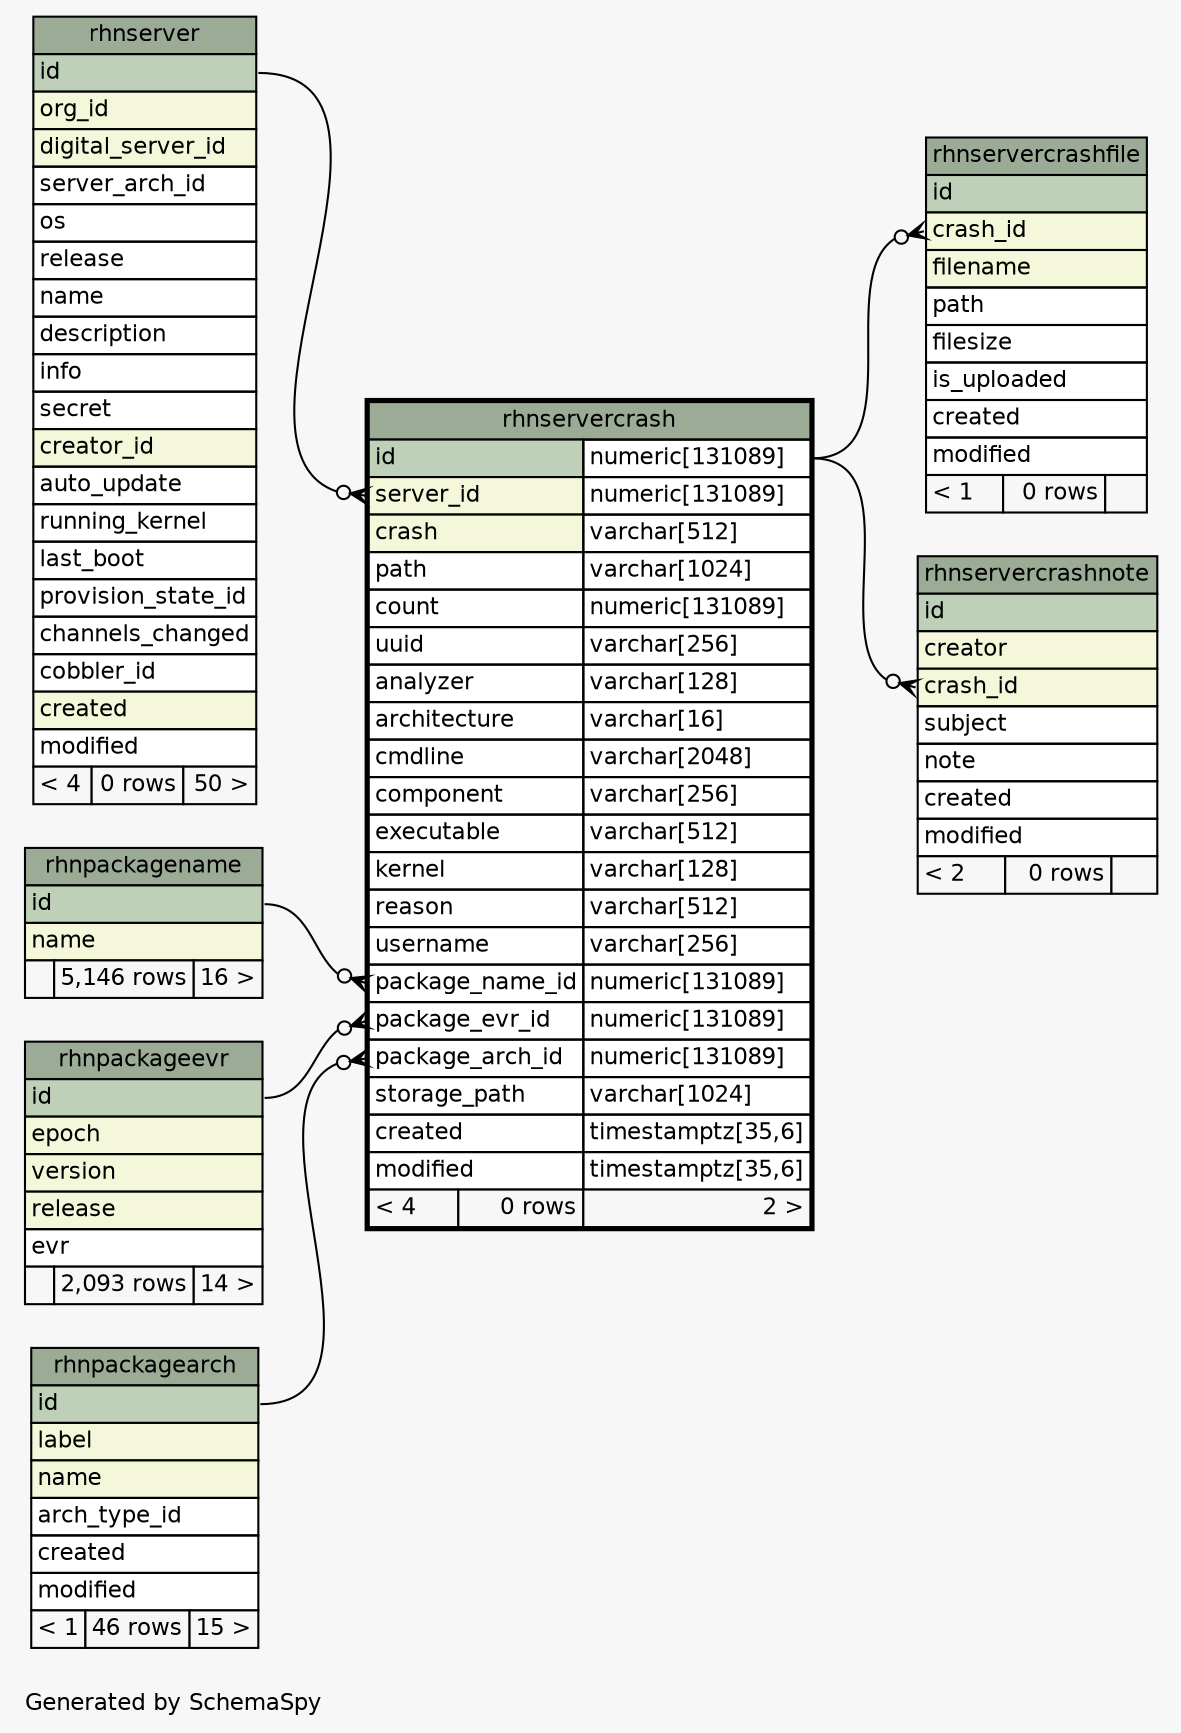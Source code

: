 // dot 2.26.0 on Linux 2.6.32-504.el6.x86_64
// SchemaSpy rev 590
digraph "oneDegreeRelationshipsDiagram" {
  graph [
    rankdir="RL"
    bgcolor="#f7f7f7"
    label="\nGenerated by SchemaSpy"
    labeljust="l"
    nodesep="0.18"
    ranksep="0.46"
    fontname="Helvetica"
    fontsize="11"
  ];
  node [
    fontname="Helvetica"
    fontsize="11"
    shape="plaintext"
  ];
  edge [
    arrowsize="0.8"
  ];
  "rhnservercrash":"package_arch_id":w -> "rhnpackagearch":"id":e [arrowhead=none dir=back arrowtail=crowodot];
  "rhnservercrash":"package_evr_id":w -> "rhnpackageevr":"id":e [arrowhead=none dir=back arrowtail=crowodot];
  "rhnservercrash":"package_name_id":w -> "rhnpackagename":"id":e [arrowhead=none dir=back arrowtail=crowodot];
  "rhnservercrash":"server_id":w -> "rhnserver":"id":e [arrowhead=none dir=back arrowtail=crowodot];
  "rhnservercrashfile":"crash_id":w -> "rhnservercrash":"id.type":e [arrowhead=none dir=back arrowtail=crowodot];
  "rhnservercrashnote":"crash_id":w -> "rhnservercrash":"id.type":e [arrowhead=none dir=back arrowtail=crowodot];
  "rhnpackagearch" [
    label=<
    <TABLE BORDER="0" CELLBORDER="1" CELLSPACING="0" BGCOLOR="#ffffff">
      <TR><TD COLSPAN="3" BGCOLOR="#9bab96" ALIGN="CENTER">rhnpackagearch</TD></TR>
      <TR><TD PORT="id" COLSPAN="3" BGCOLOR="#bed1b8" ALIGN="LEFT">id</TD></TR>
      <TR><TD PORT="label" COLSPAN="3" BGCOLOR="#f4f7da" ALIGN="LEFT">label</TD></TR>
      <TR><TD PORT="name" COLSPAN="3" BGCOLOR="#f4f7da" ALIGN="LEFT">name</TD></TR>
      <TR><TD PORT="arch_type_id" COLSPAN="3" ALIGN="LEFT">arch_type_id</TD></TR>
      <TR><TD PORT="created" COLSPAN="3" ALIGN="LEFT">created</TD></TR>
      <TR><TD PORT="modified" COLSPAN="3" ALIGN="LEFT">modified</TD></TR>
      <TR><TD ALIGN="LEFT" BGCOLOR="#f7f7f7">&lt; 1</TD><TD ALIGN="RIGHT" BGCOLOR="#f7f7f7">46 rows</TD><TD ALIGN="RIGHT" BGCOLOR="#f7f7f7">15 &gt;</TD></TR>
    </TABLE>>
    URL="rhnpackagearch.html"
    tooltip="rhnpackagearch"
  ];
  "rhnpackageevr" [
    label=<
    <TABLE BORDER="0" CELLBORDER="1" CELLSPACING="0" BGCOLOR="#ffffff">
      <TR><TD COLSPAN="3" BGCOLOR="#9bab96" ALIGN="CENTER">rhnpackageevr</TD></TR>
      <TR><TD PORT="id" COLSPAN="3" BGCOLOR="#bed1b8" ALIGN="LEFT">id</TD></TR>
      <TR><TD PORT="epoch" COLSPAN="3" BGCOLOR="#f4f7da" ALIGN="LEFT">epoch</TD></TR>
      <TR><TD PORT="version" COLSPAN="3" BGCOLOR="#f4f7da" ALIGN="LEFT">version</TD></TR>
      <TR><TD PORT="release" COLSPAN="3" BGCOLOR="#f4f7da" ALIGN="LEFT">release</TD></TR>
      <TR><TD PORT="evr" COLSPAN="3" ALIGN="LEFT">evr</TD></TR>
      <TR><TD ALIGN="LEFT" BGCOLOR="#f7f7f7">  </TD><TD ALIGN="RIGHT" BGCOLOR="#f7f7f7">2,093 rows</TD><TD ALIGN="RIGHT" BGCOLOR="#f7f7f7">14 &gt;</TD></TR>
    </TABLE>>
    URL="rhnpackageevr.html"
    tooltip="rhnpackageevr"
  ];
  "rhnpackagename" [
    label=<
    <TABLE BORDER="0" CELLBORDER="1" CELLSPACING="0" BGCOLOR="#ffffff">
      <TR><TD COLSPAN="3" BGCOLOR="#9bab96" ALIGN="CENTER">rhnpackagename</TD></TR>
      <TR><TD PORT="id" COLSPAN="3" BGCOLOR="#bed1b8" ALIGN="LEFT">id</TD></TR>
      <TR><TD PORT="name" COLSPAN="3" BGCOLOR="#f4f7da" ALIGN="LEFT">name</TD></TR>
      <TR><TD ALIGN="LEFT" BGCOLOR="#f7f7f7">  </TD><TD ALIGN="RIGHT" BGCOLOR="#f7f7f7">5,146 rows</TD><TD ALIGN="RIGHT" BGCOLOR="#f7f7f7">16 &gt;</TD></TR>
    </TABLE>>
    URL="rhnpackagename.html"
    tooltip="rhnpackagename"
  ];
  "rhnserver" [
    label=<
    <TABLE BORDER="0" CELLBORDER="1" CELLSPACING="0" BGCOLOR="#ffffff">
      <TR><TD COLSPAN="3" BGCOLOR="#9bab96" ALIGN="CENTER">rhnserver</TD></TR>
      <TR><TD PORT="id" COLSPAN="3" BGCOLOR="#bed1b8" ALIGN="LEFT">id</TD></TR>
      <TR><TD PORT="org_id" COLSPAN="3" BGCOLOR="#f4f7da" ALIGN="LEFT">org_id</TD></TR>
      <TR><TD PORT="digital_server_id" COLSPAN="3" BGCOLOR="#f4f7da" ALIGN="LEFT">digital_server_id</TD></TR>
      <TR><TD PORT="server_arch_id" COLSPAN="3" ALIGN="LEFT">server_arch_id</TD></TR>
      <TR><TD PORT="os" COLSPAN="3" ALIGN="LEFT">os</TD></TR>
      <TR><TD PORT="release" COLSPAN="3" ALIGN="LEFT">release</TD></TR>
      <TR><TD PORT="name" COLSPAN="3" ALIGN="LEFT">name</TD></TR>
      <TR><TD PORT="description" COLSPAN="3" ALIGN="LEFT">description</TD></TR>
      <TR><TD PORT="info" COLSPAN="3" ALIGN="LEFT">info</TD></TR>
      <TR><TD PORT="secret" COLSPAN="3" ALIGN="LEFT">secret</TD></TR>
      <TR><TD PORT="creator_id" COLSPAN="3" BGCOLOR="#f4f7da" ALIGN="LEFT">creator_id</TD></TR>
      <TR><TD PORT="auto_update" COLSPAN="3" ALIGN="LEFT">auto_update</TD></TR>
      <TR><TD PORT="running_kernel" COLSPAN="3" ALIGN="LEFT">running_kernel</TD></TR>
      <TR><TD PORT="last_boot" COLSPAN="3" ALIGN="LEFT">last_boot</TD></TR>
      <TR><TD PORT="provision_state_id" COLSPAN="3" ALIGN="LEFT">provision_state_id</TD></TR>
      <TR><TD PORT="channels_changed" COLSPAN="3" ALIGN="LEFT">channels_changed</TD></TR>
      <TR><TD PORT="cobbler_id" COLSPAN="3" ALIGN="LEFT">cobbler_id</TD></TR>
      <TR><TD PORT="created" COLSPAN="3" BGCOLOR="#f4f7da" ALIGN="LEFT">created</TD></TR>
      <TR><TD PORT="modified" COLSPAN="3" ALIGN="LEFT">modified</TD></TR>
      <TR><TD ALIGN="LEFT" BGCOLOR="#f7f7f7">&lt; 4</TD><TD ALIGN="RIGHT" BGCOLOR="#f7f7f7">0 rows</TD><TD ALIGN="RIGHT" BGCOLOR="#f7f7f7">50 &gt;</TD></TR>
    </TABLE>>
    URL="rhnserver.html"
    tooltip="rhnserver"
  ];
  "rhnservercrash" [
    label=<
    <TABLE BORDER="2" CELLBORDER="1" CELLSPACING="0" BGCOLOR="#ffffff">
      <TR><TD COLSPAN="3" BGCOLOR="#9bab96" ALIGN="CENTER">rhnservercrash</TD></TR>
      <TR><TD PORT="id" COLSPAN="2" BGCOLOR="#bed1b8" ALIGN="LEFT">id</TD><TD PORT="id.type" ALIGN="LEFT">numeric[131089]</TD></TR>
      <TR><TD PORT="server_id" COLSPAN="2" BGCOLOR="#f4f7da" ALIGN="LEFT">server_id</TD><TD PORT="server_id.type" ALIGN="LEFT">numeric[131089]</TD></TR>
      <TR><TD PORT="crash" COLSPAN="2" BGCOLOR="#f4f7da" ALIGN="LEFT">crash</TD><TD PORT="crash.type" ALIGN="LEFT">varchar[512]</TD></TR>
      <TR><TD PORT="path" COLSPAN="2" ALIGN="LEFT">path</TD><TD PORT="path.type" ALIGN="LEFT">varchar[1024]</TD></TR>
      <TR><TD PORT="count" COLSPAN="2" ALIGN="LEFT">count</TD><TD PORT="count.type" ALIGN="LEFT">numeric[131089]</TD></TR>
      <TR><TD PORT="uuid" COLSPAN="2" ALIGN="LEFT">uuid</TD><TD PORT="uuid.type" ALIGN="LEFT">varchar[256]</TD></TR>
      <TR><TD PORT="analyzer" COLSPAN="2" ALIGN="LEFT">analyzer</TD><TD PORT="analyzer.type" ALIGN="LEFT">varchar[128]</TD></TR>
      <TR><TD PORT="architecture" COLSPAN="2" ALIGN="LEFT">architecture</TD><TD PORT="architecture.type" ALIGN="LEFT">varchar[16]</TD></TR>
      <TR><TD PORT="cmdline" COLSPAN="2" ALIGN="LEFT">cmdline</TD><TD PORT="cmdline.type" ALIGN="LEFT">varchar[2048]</TD></TR>
      <TR><TD PORT="component" COLSPAN="2" ALIGN="LEFT">component</TD><TD PORT="component.type" ALIGN="LEFT">varchar[256]</TD></TR>
      <TR><TD PORT="executable" COLSPAN="2" ALIGN="LEFT">executable</TD><TD PORT="executable.type" ALIGN="LEFT">varchar[512]</TD></TR>
      <TR><TD PORT="kernel" COLSPAN="2" ALIGN="LEFT">kernel</TD><TD PORT="kernel.type" ALIGN="LEFT">varchar[128]</TD></TR>
      <TR><TD PORT="reason" COLSPAN="2" ALIGN="LEFT">reason</TD><TD PORT="reason.type" ALIGN="LEFT">varchar[512]</TD></TR>
      <TR><TD PORT="username" COLSPAN="2" ALIGN="LEFT">username</TD><TD PORT="username.type" ALIGN="LEFT">varchar[256]</TD></TR>
      <TR><TD PORT="package_name_id" COLSPAN="2" ALIGN="LEFT">package_name_id</TD><TD PORT="package_name_id.type" ALIGN="LEFT">numeric[131089]</TD></TR>
      <TR><TD PORT="package_evr_id" COLSPAN="2" ALIGN="LEFT">package_evr_id</TD><TD PORT="package_evr_id.type" ALIGN="LEFT">numeric[131089]</TD></TR>
      <TR><TD PORT="package_arch_id" COLSPAN="2" ALIGN="LEFT">package_arch_id</TD><TD PORT="package_arch_id.type" ALIGN="LEFT">numeric[131089]</TD></TR>
      <TR><TD PORT="storage_path" COLSPAN="2" ALIGN="LEFT">storage_path</TD><TD PORT="storage_path.type" ALIGN="LEFT">varchar[1024]</TD></TR>
      <TR><TD PORT="created" COLSPAN="2" ALIGN="LEFT">created</TD><TD PORT="created.type" ALIGN="LEFT">timestamptz[35,6]</TD></TR>
      <TR><TD PORT="modified" COLSPAN="2" ALIGN="LEFT">modified</TD><TD PORT="modified.type" ALIGN="LEFT">timestamptz[35,6]</TD></TR>
      <TR><TD ALIGN="LEFT" BGCOLOR="#f7f7f7">&lt; 4</TD><TD ALIGN="RIGHT" BGCOLOR="#f7f7f7">0 rows</TD><TD ALIGN="RIGHT" BGCOLOR="#f7f7f7">2 &gt;</TD></TR>
    </TABLE>>
    URL="rhnservercrash.html"
    tooltip="rhnservercrash"
  ];
  "rhnservercrashfile" [
    label=<
    <TABLE BORDER="0" CELLBORDER="1" CELLSPACING="0" BGCOLOR="#ffffff">
      <TR><TD COLSPAN="3" BGCOLOR="#9bab96" ALIGN="CENTER">rhnservercrashfile</TD></TR>
      <TR><TD PORT="id" COLSPAN="3" BGCOLOR="#bed1b8" ALIGN="LEFT">id</TD></TR>
      <TR><TD PORT="crash_id" COLSPAN="3" BGCOLOR="#f4f7da" ALIGN="LEFT">crash_id</TD></TR>
      <TR><TD PORT="filename" COLSPAN="3" BGCOLOR="#f4f7da" ALIGN="LEFT">filename</TD></TR>
      <TR><TD PORT="path" COLSPAN="3" ALIGN="LEFT">path</TD></TR>
      <TR><TD PORT="filesize" COLSPAN="3" ALIGN="LEFT">filesize</TD></TR>
      <TR><TD PORT="is_uploaded" COLSPAN="3" ALIGN="LEFT">is_uploaded</TD></TR>
      <TR><TD PORT="created" COLSPAN="3" ALIGN="LEFT">created</TD></TR>
      <TR><TD PORT="modified" COLSPAN="3" ALIGN="LEFT">modified</TD></TR>
      <TR><TD ALIGN="LEFT" BGCOLOR="#f7f7f7">&lt; 1</TD><TD ALIGN="RIGHT" BGCOLOR="#f7f7f7">0 rows</TD><TD ALIGN="RIGHT" BGCOLOR="#f7f7f7">  </TD></TR>
    </TABLE>>
    URL="rhnservercrashfile.html"
    tooltip="rhnservercrashfile"
  ];
  "rhnservercrashnote" [
    label=<
    <TABLE BORDER="0" CELLBORDER="1" CELLSPACING="0" BGCOLOR="#ffffff">
      <TR><TD COLSPAN="3" BGCOLOR="#9bab96" ALIGN="CENTER">rhnservercrashnote</TD></TR>
      <TR><TD PORT="id" COLSPAN="3" BGCOLOR="#bed1b8" ALIGN="LEFT">id</TD></TR>
      <TR><TD PORT="creator" COLSPAN="3" BGCOLOR="#f4f7da" ALIGN="LEFT">creator</TD></TR>
      <TR><TD PORT="crash_id" COLSPAN="3" BGCOLOR="#f4f7da" ALIGN="LEFT">crash_id</TD></TR>
      <TR><TD PORT="subject" COLSPAN="3" ALIGN="LEFT">subject</TD></TR>
      <TR><TD PORT="note" COLSPAN="3" ALIGN="LEFT">note</TD></TR>
      <TR><TD PORT="created" COLSPAN="3" ALIGN="LEFT">created</TD></TR>
      <TR><TD PORT="modified" COLSPAN="3" ALIGN="LEFT">modified</TD></TR>
      <TR><TD ALIGN="LEFT" BGCOLOR="#f7f7f7">&lt; 2</TD><TD ALIGN="RIGHT" BGCOLOR="#f7f7f7">0 rows</TD><TD ALIGN="RIGHT" BGCOLOR="#f7f7f7">  </TD></TR>
    </TABLE>>
    URL="rhnservercrashnote.html"
    tooltip="rhnservercrashnote"
  ];
}
